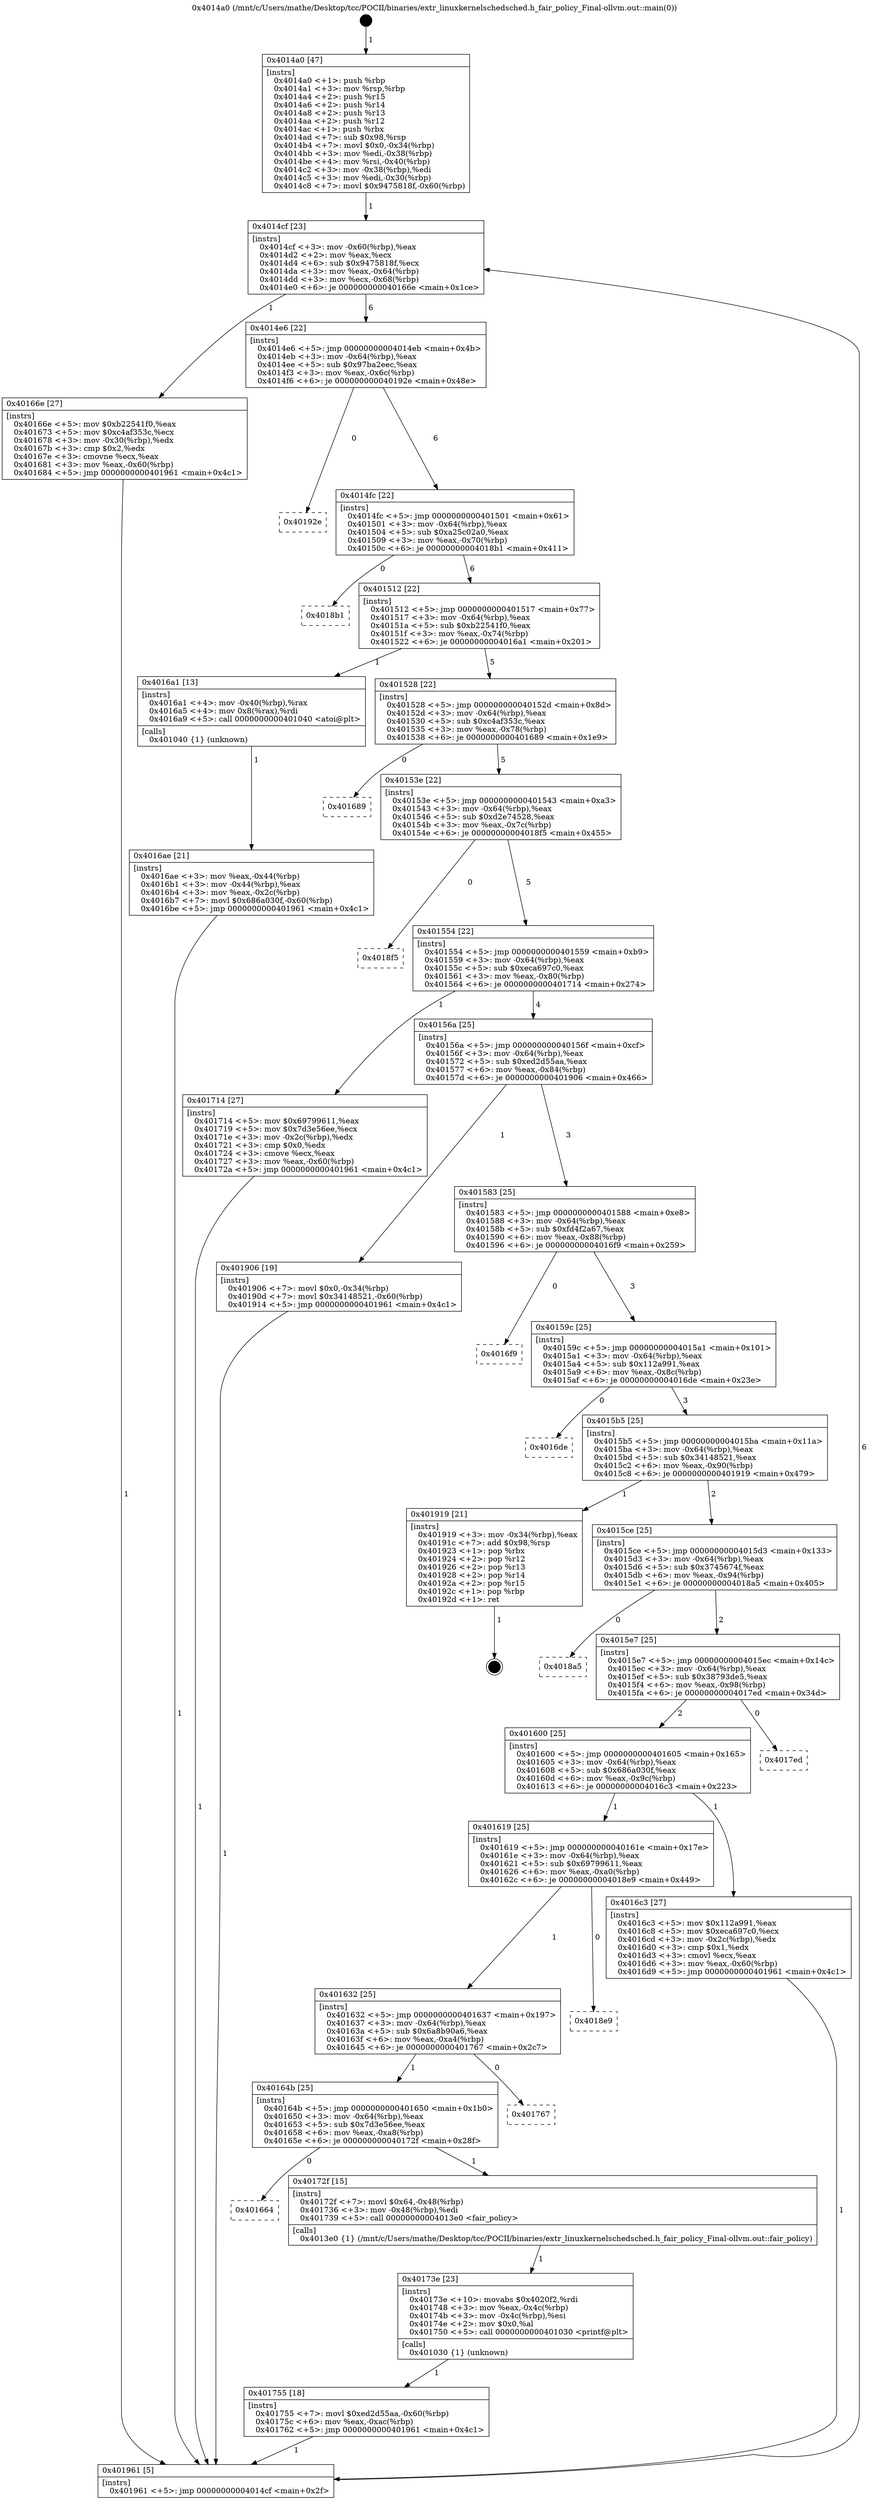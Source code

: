 digraph "0x4014a0" {
  label = "0x4014a0 (/mnt/c/Users/mathe/Desktop/tcc/POCII/binaries/extr_linuxkernelschedsched.h_fair_policy_Final-ollvm.out::main(0))"
  labelloc = "t"
  node[shape=record]

  Entry [label="",width=0.3,height=0.3,shape=circle,fillcolor=black,style=filled]
  "0x4014cf" [label="{
     0x4014cf [23]\l
     | [instrs]\l
     &nbsp;&nbsp;0x4014cf \<+3\>: mov -0x60(%rbp),%eax\l
     &nbsp;&nbsp;0x4014d2 \<+2\>: mov %eax,%ecx\l
     &nbsp;&nbsp;0x4014d4 \<+6\>: sub $0x9475818f,%ecx\l
     &nbsp;&nbsp;0x4014da \<+3\>: mov %eax,-0x64(%rbp)\l
     &nbsp;&nbsp;0x4014dd \<+3\>: mov %ecx,-0x68(%rbp)\l
     &nbsp;&nbsp;0x4014e0 \<+6\>: je 000000000040166e \<main+0x1ce\>\l
  }"]
  "0x40166e" [label="{
     0x40166e [27]\l
     | [instrs]\l
     &nbsp;&nbsp;0x40166e \<+5\>: mov $0xb22541f0,%eax\l
     &nbsp;&nbsp;0x401673 \<+5\>: mov $0xc4af353c,%ecx\l
     &nbsp;&nbsp;0x401678 \<+3\>: mov -0x30(%rbp),%edx\l
     &nbsp;&nbsp;0x40167b \<+3\>: cmp $0x2,%edx\l
     &nbsp;&nbsp;0x40167e \<+3\>: cmovne %ecx,%eax\l
     &nbsp;&nbsp;0x401681 \<+3\>: mov %eax,-0x60(%rbp)\l
     &nbsp;&nbsp;0x401684 \<+5\>: jmp 0000000000401961 \<main+0x4c1\>\l
  }"]
  "0x4014e6" [label="{
     0x4014e6 [22]\l
     | [instrs]\l
     &nbsp;&nbsp;0x4014e6 \<+5\>: jmp 00000000004014eb \<main+0x4b\>\l
     &nbsp;&nbsp;0x4014eb \<+3\>: mov -0x64(%rbp),%eax\l
     &nbsp;&nbsp;0x4014ee \<+5\>: sub $0x97ba2eec,%eax\l
     &nbsp;&nbsp;0x4014f3 \<+3\>: mov %eax,-0x6c(%rbp)\l
     &nbsp;&nbsp;0x4014f6 \<+6\>: je 000000000040192e \<main+0x48e\>\l
  }"]
  "0x401961" [label="{
     0x401961 [5]\l
     | [instrs]\l
     &nbsp;&nbsp;0x401961 \<+5\>: jmp 00000000004014cf \<main+0x2f\>\l
  }"]
  "0x4014a0" [label="{
     0x4014a0 [47]\l
     | [instrs]\l
     &nbsp;&nbsp;0x4014a0 \<+1\>: push %rbp\l
     &nbsp;&nbsp;0x4014a1 \<+3\>: mov %rsp,%rbp\l
     &nbsp;&nbsp;0x4014a4 \<+2\>: push %r15\l
     &nbsp;&nbsp;0x4014a6 \<+2\>: push %r14\l
     &nbsp;&nbsp;0x4014a8 \<+2\>: push %r13\l
     &nbsp;&nbsp;0x4014aa \<+2\>: push %r12\l
     &nbsp;&nbsp;0x4014ac \<+1\>: push %rbx\l
     &nbsp;&nbsp;0x4014ad \<+7\>: sub $0x98,%rsp\l
     &nbsp;&nbsp;0x4014b4 \<+7\>: movl $0x0,-0x34(%rbp)\l
     &nbsp;&nbsp;0x4014bb \<+3\>: mov %edi,-0x38(%rbp)\l
     &nbsp;&nbsp;0x4014be \<+4\>: mov %rsi,-0x40(%rbp)\l
     &nbsp;&nbsp;0x4014c2 \<+3\>: mov -0x38(%rbp),%edi\l
     &nbsp;&nbsp;0x4014c5 \<+3\>: mov %edi,-0x30(%rbp)\l
     &nbsp;&nbsp;0x4014c8 \<+7\>: movl $0x9475818f,-0x60(%rbp)\l
  }"]
  Exit [label="",width=0.3,height=0.3,shape=circle,fillcolor=black,style=filled,peripheries=2]
  "0x40192e" [label="{
     0x40192e\l
  }", style=dashed]
  "0x4014fc" [label="{
     0x4014fc [22]\l
     | [instrs]\l
     &nbsp;&nbsp;0x4014fc \<+5\>: jmp 0000000000401501 \<main+0x61\>\l
     &nbsp;&nbsp;0x401501 \<+3\>: mov -0x64(%rbp),%eax\l
     &nbsp;&nbsp;0x401504 \<+5\>: sub $0xa25c02a0,%eax\l
     &nbsp;&nbsp;0x401509 \<+3\>: mov %eax,-0x70(%rbp)\l
     &nbsp;&nbsp;0x40150c \<+6\>: je 00000000004018b1 \<main+0x411\>\l
  }"]
  "0x401755" [label="{
     0x401755 [18]\l
     | [instrs]\l
     &nbsp;&nbsp;0x401755 \<+7\>: movl $0xed2d55aa,-0x60(%rbp)\l
     &nbsp;&nbsp;0x40175c \<+6\>: mov %eax,-0xac(%rbp)\l
     &nbsp;&nbsp;0x401762 \<+5\>: jmp 0000000000401961 \<main+0x4c1\>\l
  }"]
  "0x4018b1" [label="{
     0x4018b1\l
  }", style=dashed]
  "0x401512" [label="{
     0x401512 [22]\l
     | [instrs]\l
     &nbsp;&nbsp;0x401512 \<+5\>: jmp 0000000000401517 \<main+0x77\>\l
     &nbsp;&nbsp;0x401517 \<+3\>: mov -0x64(%rbp),%eax\l
     &nbsp;&nbsp;0x40151a \<+5\>: sub $0xb22541f0,%eax\l
     &nbsp;&nbsp;0x40151f \<+3\>: mov %eax,-0x74(%rbp)\l
     &nbsp;&nbsp;0x401522 \<+6\>: je 00000000004016a1 \<main+0x201\>\l
  }"]
  "0x40173e" [label="{
     0x40173e [23]\l
     | [instrs]\l
     &nbsp;&nbsp;0x40173e \<+10\>: movabs $0x4020f2,%rdi\l
     &nbsp;&nbsp;0x401748 \<+3\>: mov %eax,-0x4c(%rbp)\l
     &nbsp;&nbsp;0x40174b \<+3\>: mov -0x4c(%rbp),%esi\l
     &nbsp;&nbsp;0x40174e \<+2\>: mov $0x0,%al\l
     &nbsp;&nbsp;0x401750 \<+5\>: call 0000000000401030 \<printf@plt\>\l
     | [calls]\l
     &nbsp;&nbsp;0x401030 \{1\} (unknown)\l
  }"]
  "0x4016a1" [label="{
     0x4016a1 [13]\l
     | [instrs]\l
     &nbsp;&nbsp;0x4016a1 \<+4\>: mov -0x40(%rbp),%rax\l
     &nbsp;&nbsp;0x4016a5 \<+4\>: mov 0x8(%rax),%rdi\l
     &nbsp;&nbsp;0x4016a9 \<+5\>: call 0000000000401040 \<atoi@plt\>\l
     | [calls]\l
     &nbsp;&nbsp;0x401040 \{1\} (unknown)\l
  }"]
  "0x401528" [label="{
     0x401528 [22]\l
     | [instrs]\l
     &nbsp;&nbsp;0x401528 \<+5\>: jmp 000000000040152d \<main+0x8d\>\l
     &nbsp;&nbsp;0x40152d \<+3\>: mov -0x64(%rbp),%eax\l
     &nbsp;&nbsp;0x401530 \<+5\>: sub $0xc4af353c,%eax\l
     &nbsp;&nbsp;0x401535 \<+3\>: mov %eax,-0x78(%rbp)\l
     &nbsp;&nbsp;0x401538 \<+6\>: je 0000000000401689 \<main+0x1e9\>\l
  }"]
  "0x4016ae" [label="{
     0x4016ae [21]\l
     | [instrs]\l
     &nbsp;&nbsp;0x4016ae \<+3\>: mov %eax,-0x44(%rbp)\l
     &nbsp;&nbsp;0x4016b1 \<+3\>: mov -0x44(%rbp),%eax\l
     &nbsp;&nbsp;0x4016b4 \<+3\>: mov %eax,-0x2c(%rbp)\l
     &nbsp;&nbsp;0x4016b7 \<+7\>: movl $0x686a030f,-0x60(%rbp)\l
     &nbsp;&nbsp;0x4016be \<+5\>: jmp 0000000000401961 \<main+0x4c1\>\l
  }"]
  "0x401664" [label="{
     0x401664\l
  }", style=dashed]
  "0x401689" [label="{
     0x401689\l
  }", style=dashed]
  "0x40153e" [label="{
     0x40153e [22]\l
     | [instrs]\l
     &nbsp;&nbsp;0x40153e \<+5\>: jmp 0000000000401543 \<main+0xa3\>\l
     &nbsp;&nbsp;0x401543 \<+3\>: mov -0x64(%rbp),%eax\l
     &nbsp;&nbsp;0x401546 \<+5\>: sub $0xd2e74528,%eax\l
     &nbsp;&nbsp;0x40154b \<+3\>: mov %eax,-0x7c(%rbp)\l
     &nbsp;&nbsp;0x40154e \<+6\>: je 00000000004018f5 \<main+0x455\>\l
  }"]
  "0x40172f" [label="{
     0x40172f [15]\l
     | [instrs]\l
     &nbsp;&nbsp;0x40172f \<+7\>: movl $0x64,-0x48(%rbp)\l
     &nbsp;&nbsp;0x401736 \<+3\>: mov -0x48(%rbp),%edi\l
     &nbsp;&nbsp;0x401739 \<+5\>: call 00000000004013e0 \<fair_policy\>\l
     | [calls]\l
     &nbsp;&nbsp;0x4013e0 \{1\} (/mnt/c/Users/mathe/Desktop/tcc/POCII/binaries/extr_linuxkernelschedsched.h_fair_policy_Final-ollvm.out::fair_policy)\l
  }"]
  "0x4018f5" [label="{
     0x4018f5\l
  }", style=dashed]
  "0x401554" [label="{
     0x401554 [22]\l
     | [instrs]\l
     &nbsp;&nbsp;0x401554 \<+5\>: jmp 0000000000401559 \<main+0xb9\>\l
     &nbsp;&nbsp;0x401559 \<+3\>: mov -0x64(%rbp),%eax\l
     &nbsp;&nbsp;0x40155c \<+5\>: sub $0xeca697c0,%eax\l
     &nbsp;&nbsp;0x401561 \<+3\>: mov %eax,-0x80(%rbp)\l
     &nbsp;&nbsp;0x401564 \<+6\>: je 0000000000401714 \<main+0x274\>\l
  }"]
  "0x40164b" [label="{
     0x40164b [25]\l
     | [instrs]\l
     &nbsp;&nbsp;0x40164b \<+5\>: jmp 0000000000401650 \<main+0x1b0\>\l
     &nbsp;&nbsp;0x401650 \<+3\>: mov -0x64(%rbp),%eax\l
     &nbsp;&nbsp;0x401653 \<+5\>: sub $0x7d3e56ee,%eax\l
     &nbsp;&nbsp;0x401658 \<+6\>: mov %eax,-0xa8(%rbp)\l
     &nbsp;&nbsp;0x40165e \<+6\>: je 000000000040172f \<main+0x28f\>\l
  }"]
  "0x401714" [label="{
     0x401714 [27]\l
     | [instrs]\l
     &nbsp;&nbsp;0x401714 \<+5\>: mov $0x69799611,%eax\l
     &nbsp;&nbsp;0x401719 \<+5\>: mov $0x7d3e56ee,%ecx\l
     &nbsp;&nbsp;0x40171e \<+3\>: mov -0x2c(%rbp),%edx\l
     &nbsp;&nbsp;0x401721 \<+3\>: cmp $0x0,%edx\l
     &nbsp;&nbsp;0x401724 \<+3\>: cmove %ecx,%eax\l
     &nbsp;&nbsp;0x401727 \<+3\>: mov %eax,-0x60(%rbp)\l
     &nbsp;&nbsp;0x40172a \<+5\>: jmp 0000000000401961 \<main+0x4c1\>\l
  }"]
  "0x40156a" [label="{
     0x40156a [25]\l
     | [instrs]\l
     &nbsp;&nbsp;0x40156a \<+5\>: jmp 000000000040156f \<main+0xcf\>\l
     &nbsp;&nbsp;0x40156f \<+3\>: mov -0x64(%rbp),%eax\l
     &nbsp;&nbsp;0x401572 \<+5\>: sub $0xed2d55aa,%eax\l
     &nbsp;&nbsp;0x401577 \<+6\>: mov %eax,-0x84(%rbp)\l
     &nbsp;&nbsp;0x40157d \<+6\>: je 0000000000401906 \<main+0x466\>\l
  }"]
  "0x401767" [label="{
     0x401767\l
  }", style=dashed]
  "0x401906" [label="{
     0x401906 [19]\l
     | [instrs]\l
     &nbsp;&nbsp;0x401906 \<+7\>: movl $0x0,-0x34(%rbp)\l
     &nbsp;&nbsp;0x40190d \<+7\>: movl $0x34148521,-0x60(%rbp)\l
     &nbsp;&nbsp;0x401914 \<+5\>: jmp 0000000000401961 \<main+0x4c1\>\l
  }"]
  "0x401583" [label="{
     0x401583 [25]\l
     | [instrs]\l
     &nbsp;&nbsp;0x401583 \<+5\>: jmp 0000000000401588 \<main+0xe8\>\l
     &nbsp;&nbsp;0x401588 \<+3\>: mov -0x64(%rbp),%eax\l
     &nbsp;&nbsp;0x40158b \<+5\>: sub $0xfd4f2a67,%eax\l
     &nbsp;&nbsp;0x401590 \<+6\>: mov %eax,-0x88(%rbp)\l
     &nbsp;&nbsp;0x401596 \<+6\>: je 00000000004016f9 \<main+0x259\>\l
  }"]
  "0x401632" [label="{
     0x401632 [25]\l
     | [instrs]\l
     &nbsp;&nbsp;0x401632 \<+5\>: jmp 0000000000401637 \<main+0x197\>\l
     &nbsp;&nbsp;0x401637 \<+3\>: mov -0x64(%rbp),%eax\l
     &nbsp;&nbsp;0x40163a \<+5\>: sub $0x6a8b90a6,%eax\l
     &nbsp;&nbsp;0x40163f \<+6\>: mov %eax,-0xa4(%rbp)\l
     &nbsp;&nbsp;0x401645 \<+6\>: je 0000000000401767 \<main+0x2c7\>\l
  }"]
  "0x4016f9" [label="{
     0x4016f9\l
  }", style=dashed]
  "0x40159c" [label="{
     0x40159c [25]\l
     | [instrs]\l
     &nbsp;&nbsp;0x40159c \<+5\>: jmp 00000000004015a1 \<main+0x101\>\l
     &nbsp;&nbsp;0x4015a1 \<+3\>: mov -0x64(%rbp),%eax\l
     &nbsp;&nbsp;0x4015a4 \<+5\>: sub $0x112a991,%eax\l
     &nbsp;&nbsp;0x4015a9 \<+6\>: mov %eax,-0x8c(%rbp)\l
     &nbsp;&nbsp;0x4015af \<+6\>: je 00000000004016de \<main+0x23e\>\l
  }"]
  "0x4018e9" [label="{
     0x4018e9\l
  }", style=dashed]
  "0x4016de" [label="{
     0x4016de\l
  }", style=dashed]
  "0x4015b5" [label="{
     0x4015b5 [25]\l
     | [instrs]\l
     &nbsp;&nbsp;0x4015b5 \<+5\>: jmp 00000000004015ba \<main+0x11a\>\l
     &nbsp;&nbsp;0x4015ba \<+3\>: mov -0x64(%rbp),%eax\l
     &nbsp;&nbsp;0x4015bd \<+5\>: sub $0x34148521,%eax\l
     &nbsp;&nbsp;0x4015c2 \<+6\>: mov %eax,-0x90(%rbp)\l
     &nbsp;&nbsp;0x4015c8 \<+6\>: je 0000000000401919 \<main+0x479\>\l
  }"]
  "0x401619" [label="{
     0x401619 [25]\l
     | [instrs]\l
     &nbsp;&nbsp;0x401619 \<+5\>: jmp 000000000040161e \<main+0x17e\>\l
     &nbsp;&nbsp;0x40161e \<+3\>: mov -0x64(%rbp),%eax\l
     &nbsp;&nbsp;0x401621 \<+5\>: sub $0x69799611,%eax\l
     &nbsp;&nbsp;0x401626 \<+6\>: mov %eax,-0xa0(%rbp)\l
     &nbsp;&nbsp;0x40162c \<+6\>: je 00000000004018e9 \<main+0x449\>\l
  }"]
  "0x401919" [label="{
     0x401919 [21]\l
     | [instrs]\l
     &nbsp;&nbsp;0x401919 \<+3\>: mov -0x34(%rbp),%eax\l
     &nbsp;&nbsp;0x40191c \<+7\>: add $0x98,%rsp\l
     &nbsp;&nbsp;0x401923 \<+1\>: pop %rbx\l
     &nbsp;&nbsp;0x401924 \<+2\>: pop %r12\l
     &nbsp;&nbsp;0x401926 \<+2\>: pop %r13\l
     &nbsp;&nbsp;0x401928 \<+2\>: pop %r14\l
     &nbsp;&nbsp;0x40192a \<+2\>: pop %r15\l
     &nbsp;&nbsp;0x40192c \<+1\>: pop %rbp\l
     &nbsp;&nbsp;0x40192d \<+1\>: ret\l
  }"]
  "0x4015ce" [label="{
     0x4015ce [25]\l
     | [instrs]\l
     &nbsp;&nbsp;0x4015ce \<+5\>: jmp 00000000004015d3 \<main+0x133\>\l
     &nbsp;&nbsp;0x4015d3 \<+3\>: mov -0x64(%rbp),%eax\l
     &nbsp;&nbsp;0x4015d6 \<+5\>: sub $0x3745674f,%eax\l
     &nbsp;&nbsp;0x4015db \<+6\>: mov %eax,-0x94(%rbp)\l
     &nbsp;&nbsp;0x4015e1 \<+6\>: je 00000000004018a5 \<main+0x405\>\l
  }"]
  "0x4016c3" [label="{
     0x4016c3 [27]\l
     | [instrs]\l
     &nbsp;&nbsp;0x4016c3 \<+5\>: mov $0x112a991,%eax\l
     &nbsp;&nbsp;0x4016c8 \<+5\>: mov $0xeca697c0,%ecx\l
     &nbsp;&nbsp;0x4016cd \<+3\>: mov -0x2c(%rbp),%edx\l
     &nbsp;&nbsp;0x4016d0 \<+3\>: cmp $0x1,%edx\l
     &nbsp;&nbsp;0x4016d3 \<+3\>: cmovl %ecx,%eax\l
     &nbsp;&nbsp;0x4016d6 \<+3\>: mov %eax,-0x60(%rbp)\l
     &nbsp;&nbsp;0x4016d9 \<+5\>: jmp 0000000000401961 \<main+0x4c1\>\l
  }"]
  "0x4018a5" [label="{
     0x4018a5\l
  }", style=dashed]
  "0x4015e7" [label="{
     0x4015e7 [25]\l
     | [instrs]\l
     &nbsp;&nbsp;0x4015e7 \<+5\>: jmp 00000000004015ec \<main+0x14c\>\l
     &nbsp;&nbsp;0x4015ec \<+3\>: mov -0x64(%rbp),%eax\l
     &nbsp;&nbsp;0x4015ef \<+5\>: sub $0x38793de5,%eax\l
     &nbsp;&nbsp;0x4015f4 \<+6\>: mov %eax,-0x98(%rbp)\l
     &nbsp;&nbsp;0x4015fa \<+6\>: je 00000000004017ed \<main+0x34d\>\l
  }"]
  "0x401600" [label="{
     0x401600 [25]\l
     | [instrs]\l
     &nbsp;&nbsp;0x401600 \<+5\>: jmp 0000000000401605 \<main+0x165\>\l
     &nbsp;&nbsp;0x401605 \<+3\>: mov -0x64(%rbp),%eax\l
     &nbsp;&nbsp;0x401608 \<+5\>: sub $0x686a030f,%eax\l
     &nbsp;&nbsp;0x40160d \<+6\>: mov %eax,-0x9c(%rbp)\l
     &nbsp;&nbsp;0x401613 \<+6\>: je 00000000004016c3 \<main+0x223\>\l
  }"]
  "0x4017ed" [label="{
     0x4017ed\l
  }", style=dashed]
  Entry -> "0x4014a0" [label=" 1"]
  "0x4014cf" -> "0x40166e" [label=" 1"]
  "0x4014cf" -> "0x4014e6" [label=" 6"]
  "0x40166e" -> "0x401961" [label=" 1"]
  "0x4014a0" -> "0x4014cf" [label=" 1"]
  "0x401961" -> "0x4014cf" [label=" 6"]
  "0x401919" -> Exit [label=" 1"]
  "0x4014e6" -> "0x40192e" [label=" 0"]
  "0x4014e6" -> "0x4014fc" [label=" 6"]
  "0x401906" -> "0x401961" [label=" 1"]
  "0x4014fc" -> "0x4018b1" [label=" 0"]
  "0x4014fc" -> "0x401512" [label=" 6"]
  "0x401755" -> "0x401961" [label=" 1"]
  "0x401512" -> "0x4016a1" [label=" 1"]
  "0x401512" -> "0x401528" [label=" 5"]
  "0x4016a1" -> "0x4016ae" [label=" 1"]
  "0x4016ae" -> "0x401961" [label=" 1"]
  "0x40173e" -> "0x401755" [label=" 1"]
  "0x401528" -> "0x401689" [label=" 0"]
  "0x401528" -> "0x40153e" [label=" 5"]
  "0x40172f" -> "0x40173e" [label=" 1"]
  "0x40153e" -> "0x4018f5" [label=" 0"]
  "0x40153e" -> "0x401554" [label=" 5"]
  "0x40164b" -> "0x401664" [label=" 0"]
  "0x401554" -> "0x401714" [label=" 1"]
  "0x401554" -> "0x40156a" [label=" 4"]
  "0x40164b" -> "0x40172f" [label=" 1"]
  "0x40156a" -> "0x401906" [label=" 1"]
  "0x40156a" -> "0x401583" [label=" 3"]
  "0x401632" -> "0x40164b" [label=" 1"]
  "0x401583" -> "0x4016f9" [label=" 0"]
  "0x401583" -> "0x40159c" [label=" 3"]
  "0x401632" -> "0x401767" [label=" 0"]
  "0x40159c" -> "0x4016de" [label=" 0"]
  "0x40159c" -> "0x4015b5" [label=" 3"]
  "0x401619" -> "0x401632" [label=" 1"]
  "0x4015b5" -> "0x401919" [label=" 1"]
  "0x4015b5" -> "0x4015ce" [label=" 2"]
  "0x401619" -> "0x4018e9" [label=" 0"]
  "0x4015ce" -> "0x4018a5" [label=" 0"]
  "0x4015ce" -> "0x4015e7" [label=" 2"]
  "0x401714" -> "0x401961" [label=" 1"]
  "0x4015e7" -> "0x4017ed" [label=" 0"]
  "0x4015e7" -> "0x401600" [label=" 2"]
  "0x4016c3" -> "0x401961" [label=" 1"]
  "0x401600" -> "0x4016c3" [label=" 1"]
  "0x401600" -> "0x401619" [label=" 1"]
}
